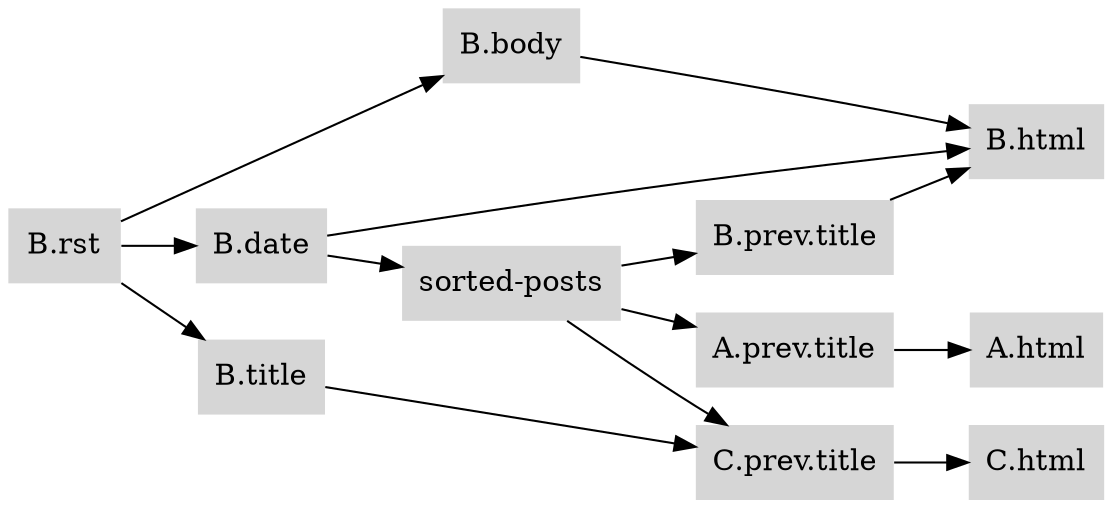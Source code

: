 digraph {
graph [rankdir=LR];
node [shape=rect penwidth=0 style=filled fillcolor="#d6d6d6"];
"A.prev.title" -> "A.html"
"B.body" -> "B.html"
"B.date" -> "B.html"
"B.date" -> "sorted-posts"
"B.prev.title" -> "B.html"
"B.rst" -> "B.body"
"B.rst" -> "B.date"
"B.rst" -> "B.title"
"B.title" -> "C.prev.title"
"C.prev.title" -> "C.html"
"sorted-posts" -> "A.prev.title"
"sorted-posts" -> "B.prev.title"
"sorted-posts" -> "C.prev.title"
}